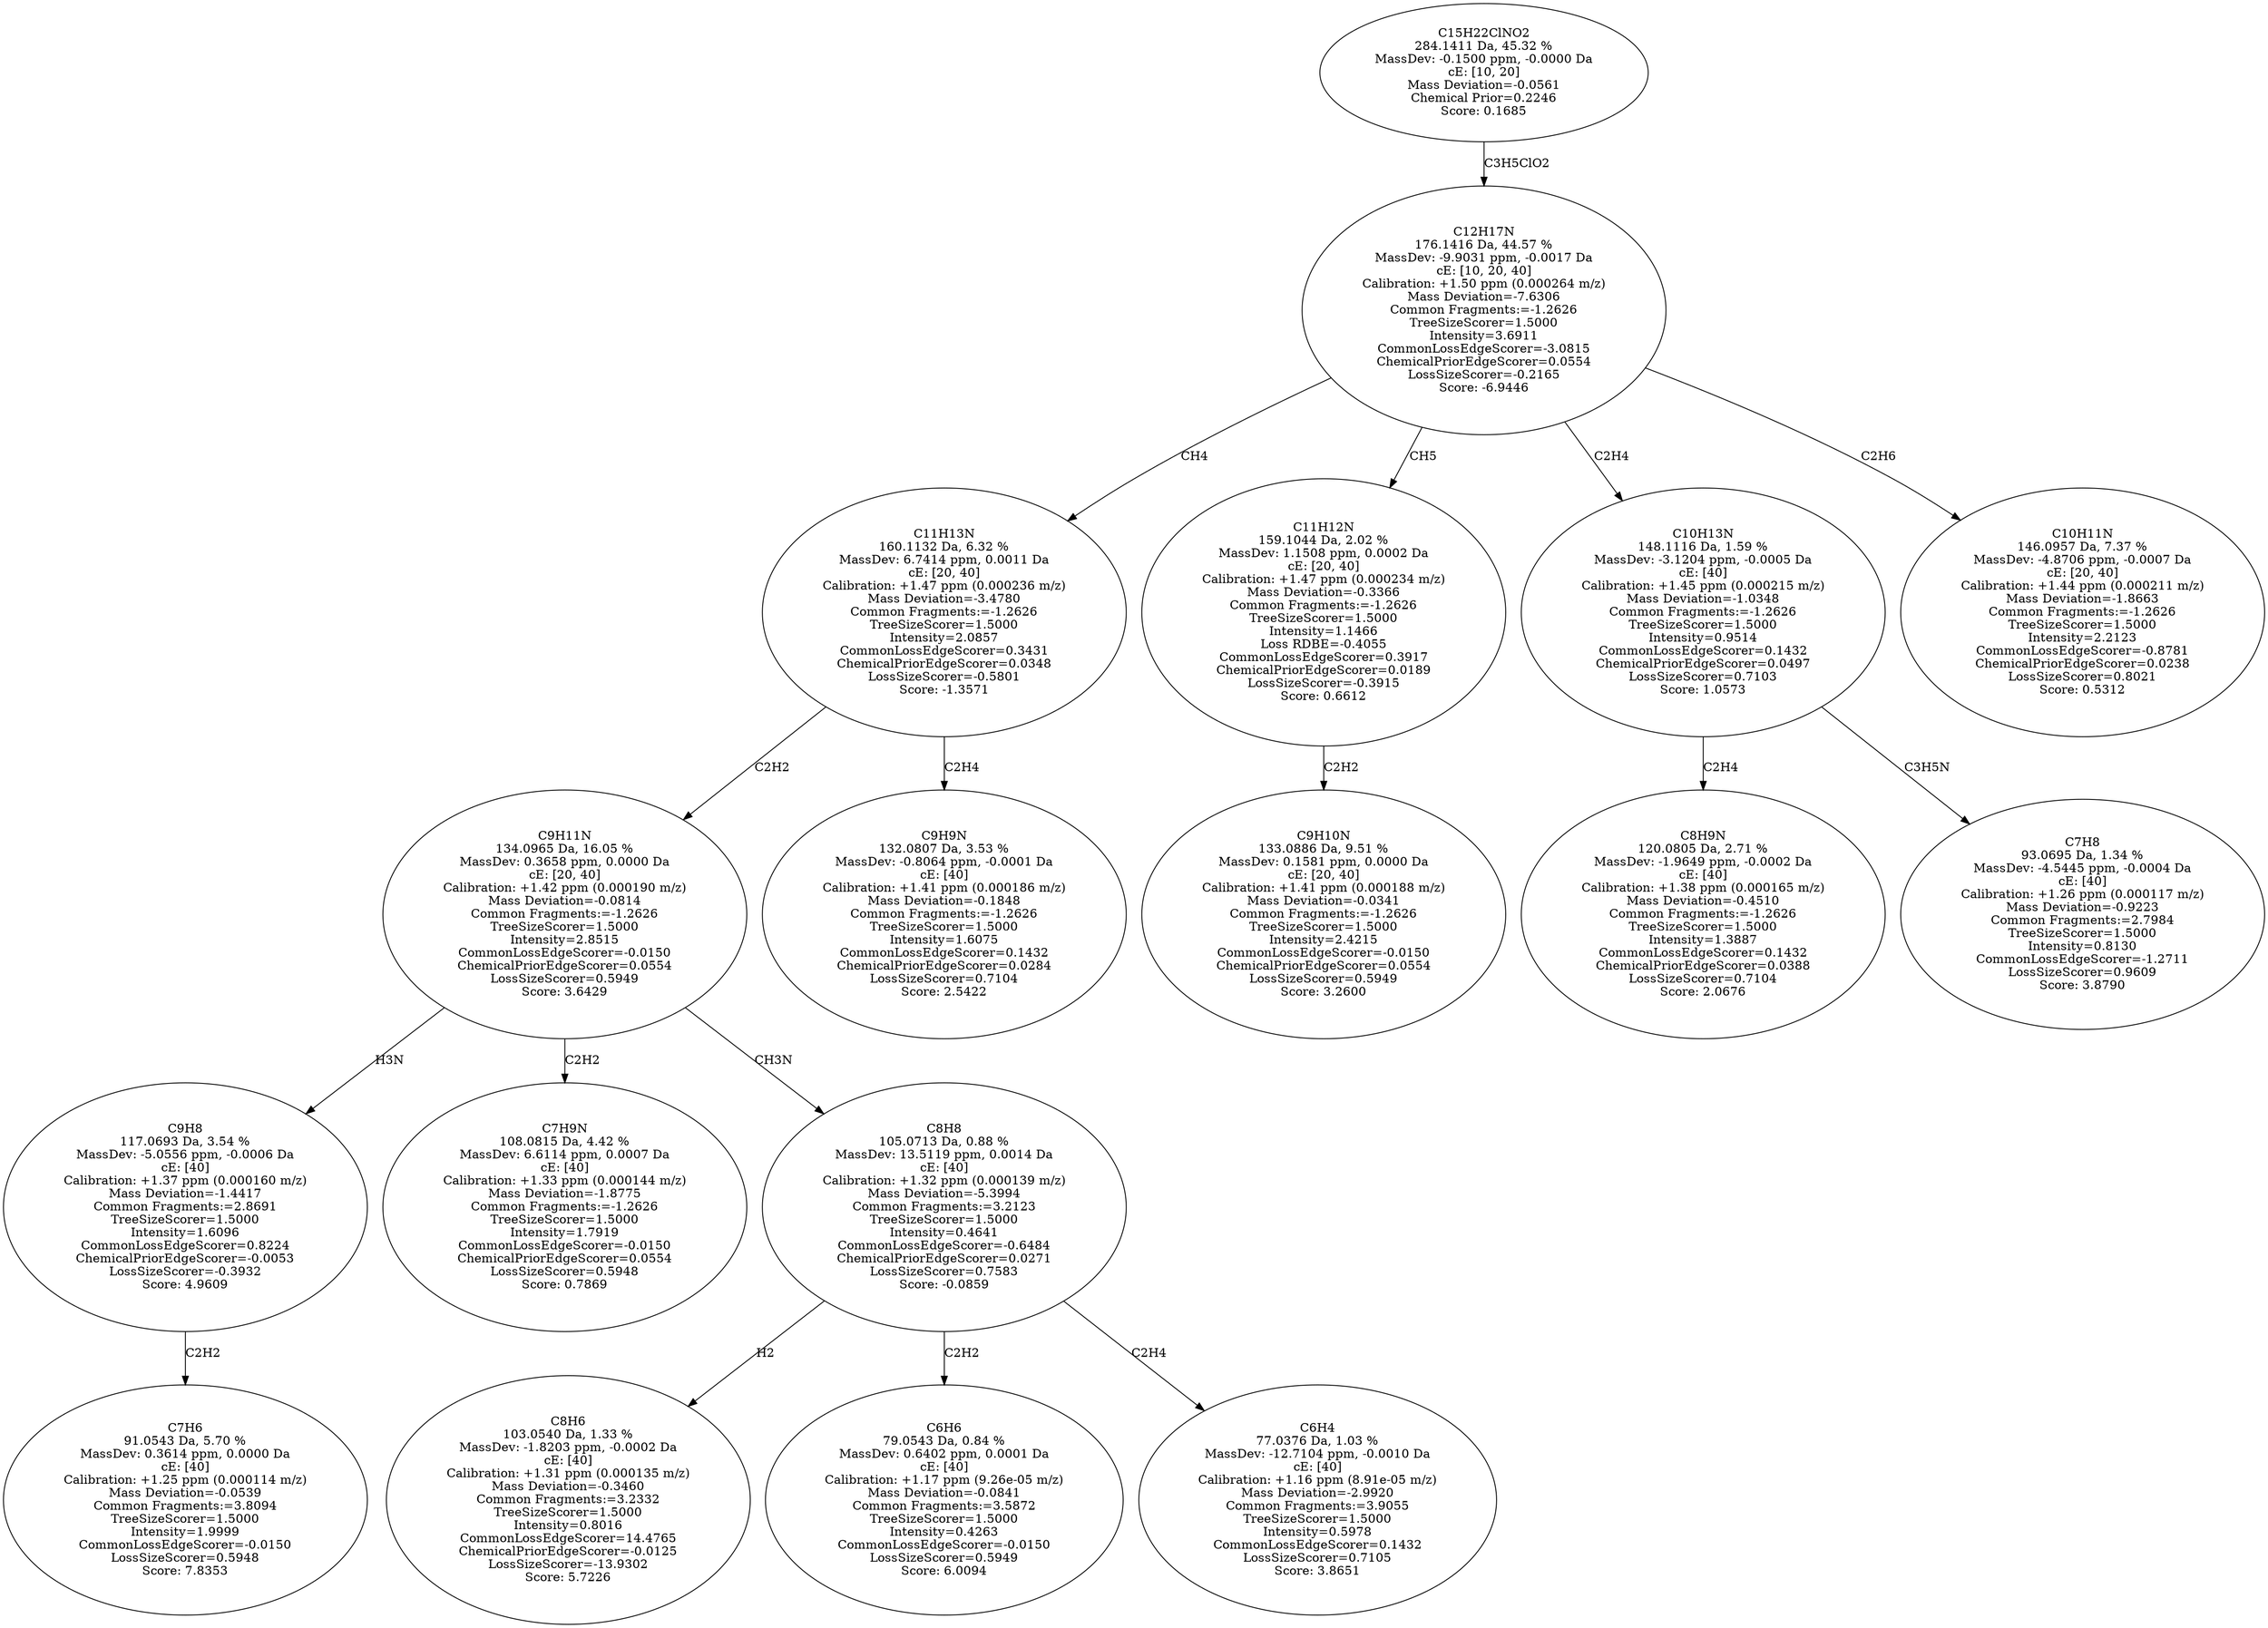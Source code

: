 strict digraph {
v1 [label="C7H6\n91.0543 Da, 5.70 %\nMassDev: 0.3614 ppm, 0.0000 Da\ncE: [40]\nCalibration: +1.25 ppm (0.000114 m/z)\nMass Deviation=-0.0539\nCommon Fragments:=3.8094\nTreeSizeScorer=1.5000\nIntensity=1.9999\nCommonLossEdgeScorer=-0.0150\nLossSizeScorer=0.5948\nScore: 7.8353"];
v2 [label="C9H8\n117.0693 Da, 3.54 %\nMassDev: -5.0556 ppm, -0.0006 Da\ncE: [40]\nCalibration: +1.37 ppm (0.000160 m/z)\nMass Deviation=-1.4417\nCommon Fragments:=2.8691\nTreeSizeScorer=1.5000\nIntensity=1.6096\nCommonLossEdgeScorer=0.8224\nChemicalPriorEdgeScorer=-0.0053\nLossSizeScorer=-0.3932\nScore: 4.9609"];
v3 [label="C7H9N\n108.0815 Da, 4.42 %\nMassDev: 6.6114 ppm, 0.0007 Da\ncE: [40]\nCalibration: +1.33 ppm (0.000144 m/z)\nMass Deviation=-1.8775\nCommon Fragments:=-1.2626\nTreeSizeScorer=1.5000\nIntensity=1.7919\nCommonLossEdgeScorer=-0.0150\nChemicalPriorEdgeScorer=0.0554\nLossSizeScorer=0.5948\nScore: 0.7869"];
v4 [label="C8H6\n103.0540 Da, 1.33 %\nMassDev: -1.8203 ppm, -0.0002 Da\ncE: [40]\nCalibration: +1.31 ppm (0.000135 m/z)\nMass Deviation=-0.3460\nCommon Fragments:=3.2332\nTreeSizeScorer=1.5000\nIntensity=0.8016\nCommonLossEdgeScorer=14.4765\nChemicalPriorEdgeScorer=-0.0125\nLossSizeScorer=-13.9302\nScore: 5.7226"];
v5 [label="C6H6\n79.0543 Da, 0.84 %\nMassDev: 0.6402 ppm, 0.0001 Da\ncE: [40]\nCalibration: +1.17 ppm (9.26e-05 m/z)\nMass Deviation=-0.0841\nCommon Fragments:=3.5872\nTreeSizeScorer=1.5000\nIntensity=0.4263\nCommonLossEdgeScorer=-0.0150\nLossSizeScorer=0.5949\nScore: 6.0094"];
v6 [label="C6H4\n77.0376 Da, 1.03 %\nMassDev: -12.7104 ppm, -0.0010 Da\ncE: [40]\nCalibration: +1.16 ppm (8.91e-05 m/z)\nMass Deviation=-2.9920\nCommon Fragments:=3.9055\nTreeSizeScorer=1.5000\nIntensity=0.5978\nCommonLossEdgeScorer=0.1432\nLossSizeScorer=0.7105\nScore: 3.8651"];
v7 [label="C8H8\n105.0713 Da, 0.88 %\nMassDev: 13.5119 ppm, 0.0014 Da\ncE: [40]\nCalibration: +1.32 ppm (0.000139 m/z)\nMass Deviation=-5.3994\nCommon Fragments:=3.2123\nTreeSizeScorer=1.5000\nIntensity=0.4641\nCommonLossEdgeScorer=-0.6484\nChemicalPriorEdgeScorer=0.0271\nLossSizeScorer=0.7583\nScore: -0.0859"];
v8 [label="C9H11N\n134.0965 Da, 16.05 %\nMassDev: 0.3658 ppm, 0.0000 Da\ncE: [20, 40]\nCalibration: +1.42 ppm (0.000190 m/z)\nMass Deviation=-0.0814\nCommon Fragments:=-1.2626\nTreeSizeScorer=1.5000\nIntensity=2.8515\nCommonLossEdgeScorer=-0.0150\nChemicalPriorEdgeScorer=0.0554\nLossSizeScorer=0.5949\nScore: 3.6429"];
v9 [label="C9H9N\n132.0807 Da, 3.53 %\nMassDev: -0.8064 ppm, -0.0001 Da\ncE: [40]\nCalibration: +1.41 ppm (0.000186 m/z)\nMass Deviation=-0.1848\nCommon Fragments:=-1.2626\nTreeSizeScorer=1.5000\nIntensity=1.6075\nCommonLossEdgeScorer=0.1432\nChemicalPriorEdgeScorer=0.0284\nLossSizeScorer=0.7104\nScore: 2.5422"];
v10 [label="C11H13N\n160.1132 Da, 6.32 %\nMassDev: 6.7414 ppm, 0.0011 Da\ncE: [20, 40]\nCalibration: +1.47 ppm (0.000236 m/z)\nMass Deviation=-3.4780\nCommon Fragments:=-1.2626\nTreeSizeScorer=1.5000\nIntensity=2.0857\nCommonLossEdgeScorer=0.3431\nChemicalPriorEdgeScorer=0.0348\nLossSizeScorer=-0.5801\nScore: -1.3571"];
v11 [label="C9H10N\n133.0886 Da, 9.51 %\nMassDev: 0.1581 ppm, 0.0000 Da\ncE: [20, 40]\nCalibration: +1.41 ppm (0.000188 m/z)\nMass Deviation=-0.0341\nCommon Fragments:=-1.2626\nTreeSizeScorer=1.5000\nIntensity=2.4215\nCommonLossEdgeScorer=-0.0150\nChemicalPriorEdgeScorer=0.0554\nLossSizeScorer=0.5949\nScore: 3.2600"];
v12 [label="C11H12N\n159.1044 Da, 2.02 %\nMassDev: 1.1508 ppm, 0.0002 Da\ncE: [20, 40]\nCalibration: +1.47 ppm (0.000234 m/z)\nMass Deviation=-0.3366\nCommon Fragments:=-1.2626\nTreeSizeScorer=1.5000\nIntensity=1.1466\nLoss RDBE=-0.4055\nCommonLossEdgeScorer=0.3917\nChemicalPriorEdgeScorer=0.0189\nLossSizeScorer=-0.3915\nScore: 0.6612"];
v13 [label="C8H9N\n120.0805 Da, 2.71 %\nMassDev: -1.9649 ppm, -0.0002 Da\ncE: [40]\nCalibration: +1.38 ppm (0.000165 m/z)\nMass Deviation=-0.4510\nCommon Fragments:=-1.2626\nTreeSizeScorer=1.5000\nIntensity=1.3887\nCommonLossEdgeScorer=0.1432\nChemicalPriorEdgeScorer=0.0388\nLossSizeScorer=0.7104\nScore: 2.0676"];
v14 [label="C7H8\n93.0695 Da, 1.34 %\nMassDev: -4.5445 ppm, -0.0004 Da\ncE: [40]\nCalibration: +1.26 ppm (0.000117 m/z)\nMass Deviation=-0.9223\nCommon Fragments:=2.7984\nTreeSizeScorer=1.5000\nIntensity=0.8130\nCommonLossEdgeScorer=-1.2711\nLossSizeScorer=0.9609\nScore: 3.8790"];
v15 [label="C10H13N\n148.1116 Da, 1.59 %\nMassDev: -3.1204 ppm, -0.0005 Da\ncE: [40]\nCalibration: +1.45 ppm (0.000215 m/z)\nMass Deviation=-1.0348\nCommon Fragments:=-1.2626\nTreeSizeScorer=1.5000\nIntensity=0.9514\nCommonLossEdgeScorer=0.1432\nChemicalPriorEdgeScorer=0.0497\nLossSizeScorer=0.7103\nScore: 1.0573"];
v16 [label="C10H11N\n146.0957 Da, 7.37 %\nMassDev: -4.8706 ppm, -0.0007 Da\ncE: [20, 40]\nCalibration: +1.44 ppm (0.000211 m/z)\nMass Deviation=-1.8663\nCommon Fragments:=-1.2626\nTreeSizeScorer=1.5000\nIntensity=2.2123\nCommonLossEdgeScorer=-0.8781\nChemicalPriorEdgeScorer=0.0238\nLossSizeScorer=0.8021\nScore: 0.5312"];
v17 [label="C12H17N\n176.1416 Da, 44.57 %\nMassDev: -9.9031 ppm, -0.0017 Da\ncE: [10, 20, 40]\nCalibration: +1.50 ppm (0.000264 m/z)\nMass Deviation=-7.6306\nCommon Fragments:=-1.2626\nTreeSizeScorer=1.5000\nIntensity=3.6911\nCommonLossEdgeScorer=-3.0815\nChemicalPriorEdgeScorer=0.0554\nLossSizeScorer=-0.2165\nScore: -6.9446"];
v18 [label="C15H22ClNO2\n284.1411 Da, 45.32 %\nMassDev: -0.1500 ppm, -0.0000 Da\ncE: [10, 20]\nMass Deviation=-0.0561\nChemical Prior=0.2246\nScore: 0.1685"];
v2 -> v1 [label="C2H2"];
v8 -> v2 [label="H3N"];
v8 -> v3 [label="C2H2"];
v7 -> v4 [label="H2"];
v7 -> v5 [label="C2H2"];
v7 -> v6 [label="C2H4"];
v8 -> v7 [label="CH3N"];
v10 -> v8 [label="C2H2"];
v10 -> v9 [label="C2H4"];
v17 -> v10 [label="CH4"];
v12 -> v11 [label="C2H2"];
v17 -> v12 [label="CH5"];
v15 -> v13 [label="C2H4"];
v15 -> v14 [label="C3H5N"];
v17 -> v15 [label="C2H4"];
v17 -> v16 [label="C2H6"];
v18 -> v17 [label="C3H5ClO2"];
}